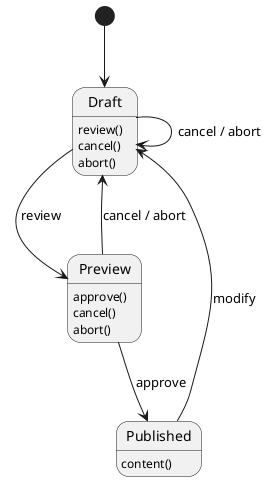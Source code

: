 @startuml
[*] --> Draft
Draft --> Preview: review
Draft --> Draft: cancel / abort
Preview --> Published: approve
Preview --> Draft: cancel / abort
Published --> Draft: modify
Draft: review()
Draft: cancel()
Draft: abort()
Preview: approve()
Preview: cancel()
Preview: abort()
Published: content()
@enduml
